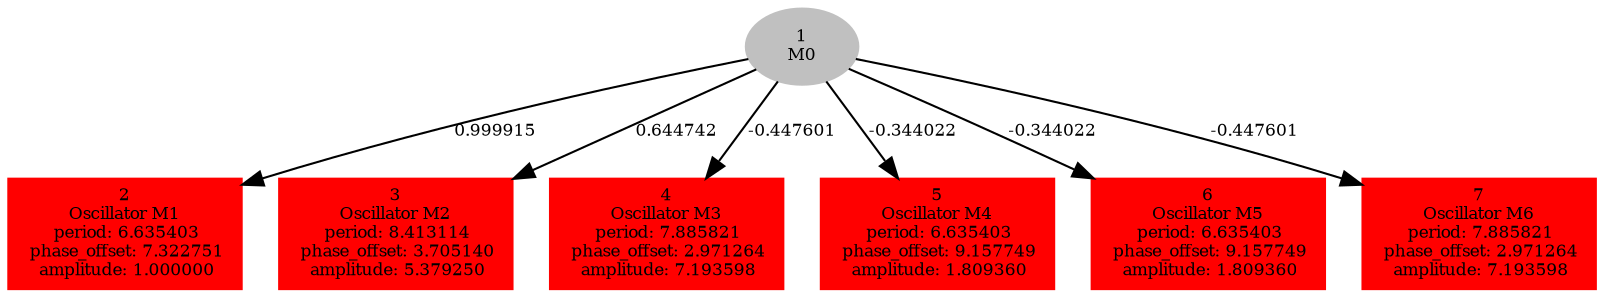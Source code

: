  digraph g{ forcelabels=true;
1[label=<1<BR/>M0>,color="grey",style=filled,fontsize=8];
2 [label=<2<BR />Oscillator M1<BR /> period: 6.635403<BR /> phase_offset: 7.322751<BR /> amplitude: 1.000000>, shape=box,color=red,style=filled,fontsize=8];3 [label=<3<BR />Oscillator M2<BR /> period: 8.413114<BR /> phase_offset: 3.705140<BR /> amplitude: 5.379250>, shape=box,color=red,style=filled,fontsize=8];4 [label=<4<BR />Oscillator M3<BR /> period: 7.885821<BR /> phase_offset: 2.971264<BR /> amplitude: 7.193598>, shape=box,color=red,style=filled,fontsize=8];5 [label=<5<BR />Oscillator M4<BR /> period: 6.635403<BR /> phase_offset: 9.157749<BR /> amplitude: 1.809360>, shape=box,color=red,style=filled,fontsize=8];6 [label=<6<BR />Oscillator M5<BR /> period: 6.635403<BR /> phase_offset: 9.157749<BR /> amplitude: 1.809360>, shape=box,color=red,style=filled,fontsize=8];7 [label=<7<BR />Oscillator M6<BR /> period: 7.885821<BR /> phase_offset: 2.971264<BR /> amplitude: 7.193598>, shape=box,color=red,style=filled,fontsize=8];1 -> 2[label="0.999915 ",fontsize="8"];
1 -> 3[label="0.644742 ",fontsize="8"];
1 -> 4[label="-0.447601 ",fontsize="8"];
1 -> 5[label="-0.344022 ",fontsize="8"];
1 -> 6[label="-0.344022 ",fontsize="8"];
1 -> 7[label="-0.447601 ",fontsize="8"];
 }
